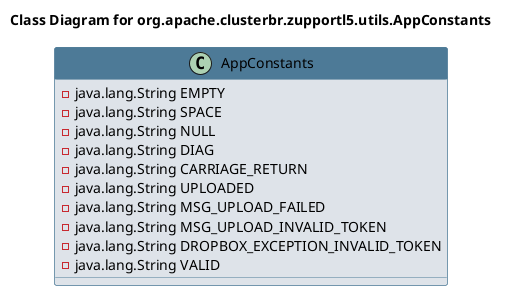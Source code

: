 @startuml 
skinparam class { 
 BackgroundColor #DEE3E9 
 ArrowColor #4D7A97 
 BorderColor #4D7A97 
}
left to right direction 
title Class Diagram for org.apache.clusterbr.zupportl5.utils.AppConstants
skinparam titleBackgroundColor White
skinparam classHeaderBackgroundColor #4D7A97 
skinparam stereotypeCBackgroundColor #F8981D 

class AppConstants {
 - java.lang.String EMPTY
 - java.lang.String SPACE
 - java.lang.String NULL
 - java.lang.String DIAG
 - java.lang.String CARRIAGE_RETURN
 - java.lang.String UPLOADED
 - java.lang.String MSG_UPLOAD_FAILED
 - java.lang.String MSG_UPLOAD_INVALID_TOKEN
 - java.lang.String DROPBOX_EXCEPTION_INVALID_TOKEN
 - java.lang.String VALID
}
@enduml